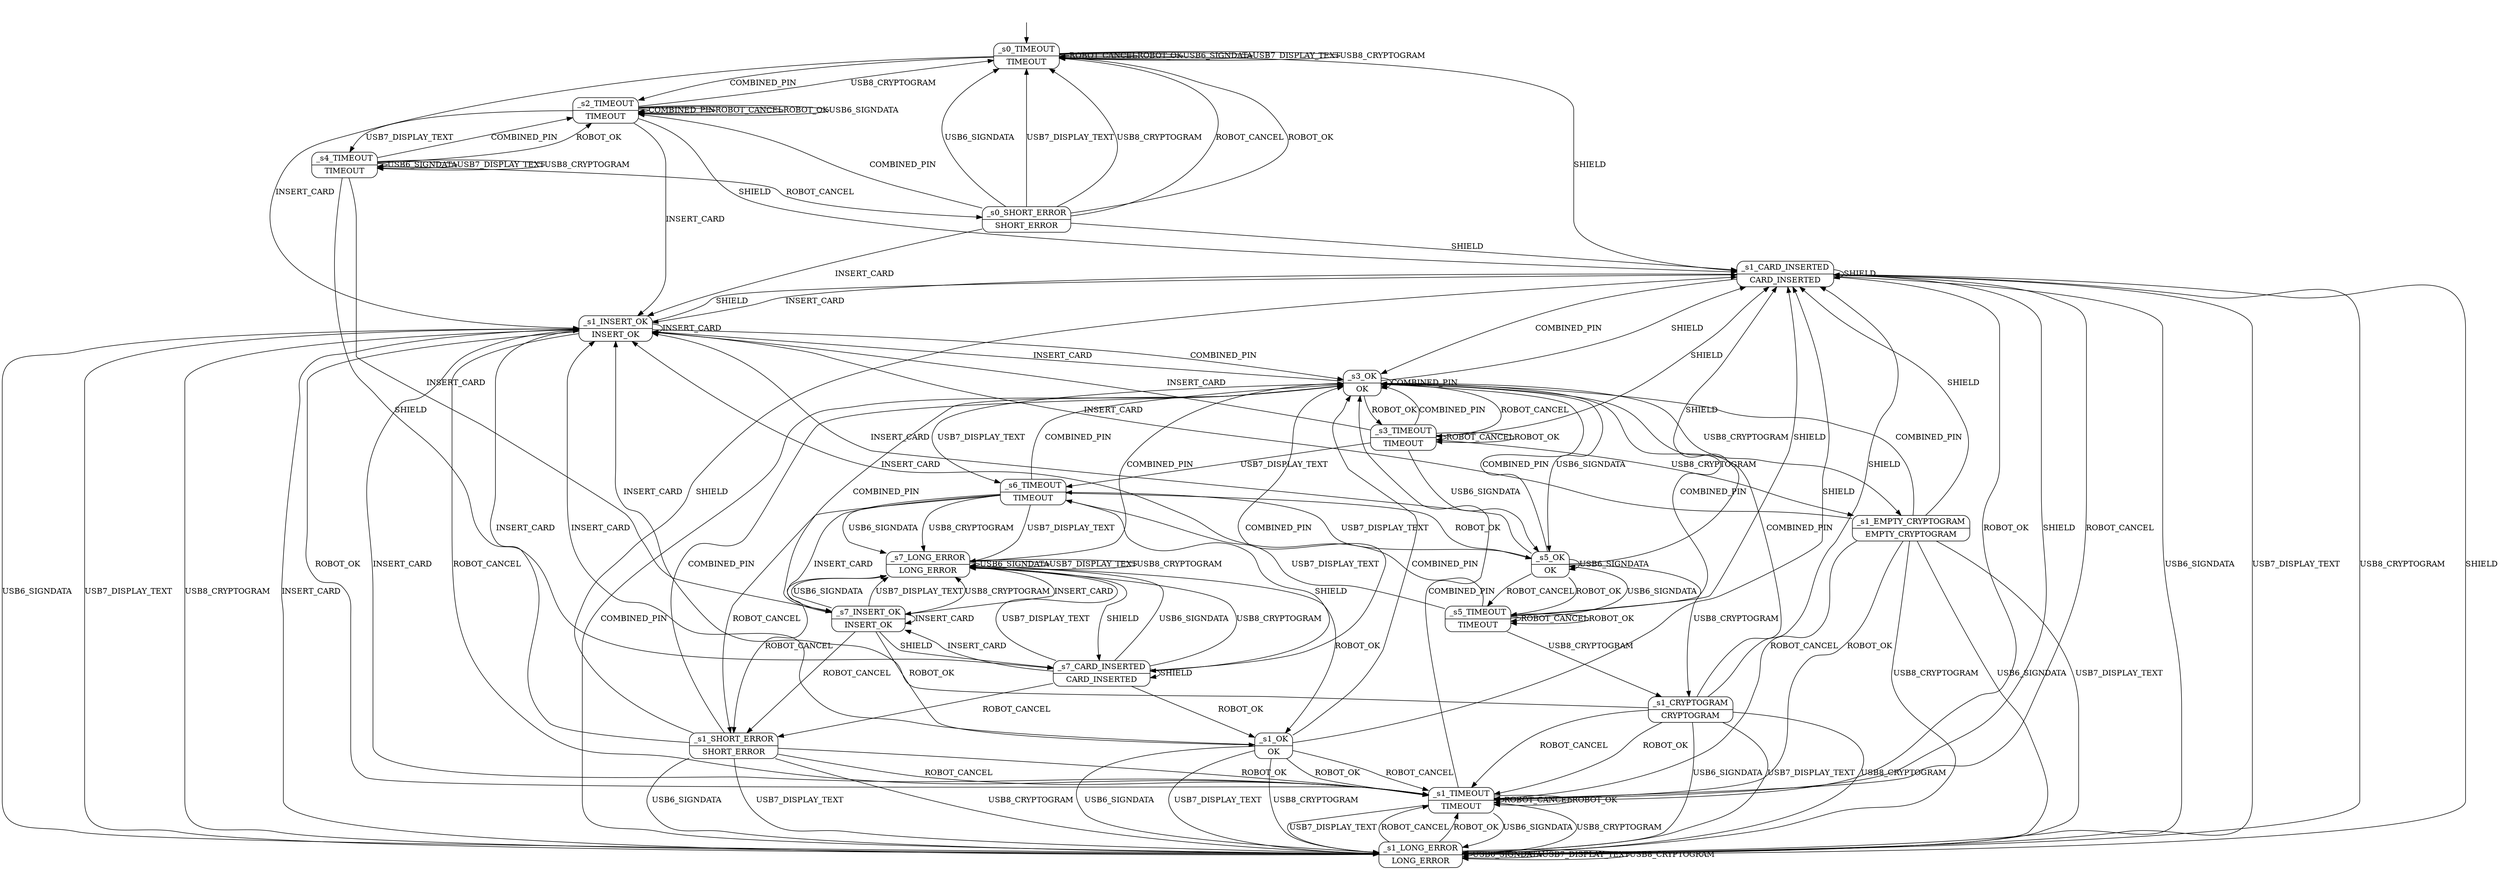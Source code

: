 digraph g {

    __start0 [label="" shape="none"]
    __start0 -> _s0_TIMEOUT

    _s0_SHORT_ERROR [label="{ _s0_SHORT_ERROR | SHORT_ERROR }" shape="record" style="rounded"]
    _s0_TIMEOUT [label="{ _s0_TIMEOUT | TIMEOUT }" shape="record" style="rounded"]
    _s1_CARD_INSERTED [label="{ _s1_CARD_INSERTED | CARD_INSERTED }" shape="record" style="rounded"]
    _s1_CRYPTOGRAM [label="{ _s1_CRYPTOGRAM | CRYPTOGRAM }" shape="record" style="rounded"]
    _s1_EMPTY_CRYPTOGRAM [label="{ _s1_EMPTY_CRYPTOGRAM | EMPTY_CRYPTOGRAM }" shape="record" style="rounded"]
    _s1_INSERT_OK [label="{ _s1_INSERT_OK | INSERT_OK }" shape="record" style="rounded"]
    _s1_LONG_ERROR [label="{ _s1_LONG_ERROR | LONG_ERROR }" shape="record" style="rounded"]
    _s1_OK [label="{ _s1_OK | OK }" shape="record" style="rounded"]
    _s1_SHORT_ERROR [label="{ _s1_SHORT_ERROR | SHORT_ERROR }" shape="record" style="rounded"]
    _s1_TIMEOUT [label="{ _s1_TIMEOUT | TIMEOUT }" shape="record" style="rounded"]
    _s2_TIMEOUT [label="{ _s2_TIMEOUT | TIMEOUT }" shape="record" style="rounded"]
    _s3_OK [label="{ _s3_OK | OK }" shape="record" style="rounded"]
    _s3_TIMEOUT [label="{ _s3_TIMEOUT | TIMEOUT }" shape="record" style="rounded"]
    _s4_TIMEOUT [label="{ _s4_TIMEOUT | TIMEOUT }" shape="record" style="rounded"]
    _s5_OK [label="{ _s5_OK | OK }" shape="record" style="rounded"]
    _s5_TIMEOUT [label="{ _s5_TIMEOUT | TIMEOUT }" shape="record" style="rounded"]
    _s6_TIMEOUT [label="{ _s6_TIMEOUT | TIMEOUT }" shape="record" style="rounded"]
    _s7_CARD_INSERTED [label="{ _s7_CARD_INSERTED | CARD_INSERTED }" shape="record" style="rounded"]
    _s7_INSERT_OK [label="{ _s7_INSERT_OK | INSERT_OK }" shape="record" style="rounded"]
    _s7_LONG_ERROR [label="{ _s7_LONG_ERROR | LONG_ERROR }" shape="record" style="rounded"]

    _s0_SHORT_ERROR -> _s0_TIMEOUT  [label="ROBOT_CANCEL"]
    _s0_SHORT_ERROR -> _s0_TIMEOUT  [label="ROBOT_OK"]
    _s0_SHORT_ERROR -> _s0_TIMEOUT  [label="USB6_SIGNDATA"]
    _s0_SHORT_ERROR -> _s0_TIMEOUT  [label="USB7_DISPLAY_TEXT"]
    _s0_SHORT_ERROR -> _s0_TIMEOUT  [label="USB8_CRYPTOGRAM"]
    _s0_SHORT_ERROR -> _s1_CARD_INSERTED  [label="SHIELD"]
    _s0_SHORT_ERROR -> _s1_INSERT_OK  [label="INSERT_CARD"]
    _s0_SHORT_ERROR -> _s2_TIMEOUT  [label="COMBINED_PIN"]
    _s0_TIMEOUT -> _s0_TIMEOUT  [label="ROBOT_CANCEL"]
    _s0_TIMEOUT -> _s0_TIMEOUT  [label="ROBOT_OK"]
    _s0_TIMEOUT -> _s0_TIMEOUT  [label="USB6_SIGNDATA"]
    _s0_TIMEOUT -> _s0_TIMEOUT  [label="USB7_DISPLAY_TEXT"]
    _s0_TIMEOUT -> _s0_TIMEOUT  [label="USB8_CRYPTOGRAM"]
    _s0_TIMEOUT -> _s1_CARD_INSERTED  [label="SHIELD"]
    _s0_TIMEOUT -> _s1_INSERT_OK  [label="INSERT_CARD"]
    _s0_TIMEOUT -> _s2_TIMEOUT  [label="COMBINED_PIN"]
    _s1_CARD_INSERTED -> _s1_CARD_INSERTED  [label="SHIELD"]
    _s1_CARD_INSERTED -> _s1_INSERT_OK  [label="INSERT_CARD"]
    _s1_CARD_INSERTED -> _s1_LONG_ERROR  [label="USB6_SIGNDATA"]
    _s1_CARD_INSERTED -> _s1_LONG_ERROR  [label="USB7_DISPLAY_TEXT"]
    _s1_CARD_INSERTED -> _s1_LONG_ERROR  [label="USB8_CRYPTOGRAM"]
    _s1_CARD_INSERTED -> _s1_TIMEOUT  [label="ROBOT_CANCEL"]
    _s1_CARD_INSERTED -> _s1_TIMEOUT  [label="ROBOT_OK"]
    _s1_CARD_INSERTED -> _s3_OK  [label="COMBINED_PIN"]
    _s1_CRYPTOGRAM -> _s1_CARD_INSERTED  [label="SHIELD"]
    _s1_CRYPTOGRAM -> _s1_INSERT_OK  [label="INSERT_CARD"]
    _s1_CRYPTOGRAM -> _s1_LONG_ERROR  [label="USB6_SIGNDATA"]
    _s1_CRYPTOGRAM -> _s1_LONG_ERROR  [label="USB7_DISPLAY_TEXT"]
    _s1_CRYPTOGRAM -> _s1_LONG_ERROR  [label="USB8_CRYPTOGRAM"]
    _s1_CRYPTOGRAM -> _s1_TIMEOUT  [label="ROBOT_CANCEL"]
    _s1_CRYPTOGRAM -> _s1_TIMEOUT  [label="ROBOT_OK"]
    _s1_CRYPTOGRAM -> _s3_OK  [label="COMBINED_PIN"]
    _s1_EMPTY_CRYPTOGRAM -> _s1_CARD_INSERTED  [label="SHIELD"]
    _s1_EMPTY_CRYPTOGRAM -> _s1_INSERT_OK  [label="INSERT_CARD"]
    _s1_EMPTY_CRYPTOGRAM -> _s1_LONG_ERROR  [label="USB6_SIGNDATA"]
    _s1_EMPTY_CRYPTOGRAM -> _s1_LONG_ERROR  [label="USB7_DISPLAY_TEXT"]
    _s1_EMPTY_CRYPTOGRAM -> _s1_LONG_ERROR  [label="USB8_CRYPTOGRAM"]
    _s1_EMPTY_CRYPTOGRAM -> _s1_TIMEOUT  [label="ROBOT_CANCEL"]
    _s1_EMPTY_CRYPTOGRAM -> _s1_TIMEOUT  [label="ROBOT_OK"]
    _s1_EMPTY_CRYPTOGRAM -> _s3_OK  [label="COMBINED_PIN"]
    _s1_INSERT_OK -> _s1_CARD_INSERTED  [label="SHIELD"]
    _s1_INSERT_OK -> _s1_INSERT_OK  [label="INSERT_CARD"]
    _s1_INSERT_OK -> _s1_LONG_ERROR  [label="USB6_SIGNDATA"]
    _s1_INSERT_OK -> _s1_LONG_ERROR  [label="USB7_DISPLAY_TEXT"]
    _s1_INSERT_OK -> _s1_LONG_ERROR  [label="USB8_CRYPTOGRAM"]
    _s1_INSERT_OK -> _s1_TIMEOUT  [label="ROBOT_CANCEL"]
    _s1_INSERT_OK -> _s1_TIMEOUT  [label="ROBOT_OK"]
    _s1_INSERT_OK -> _s3_OK  [label="COMBINED_PIN"]
    _s1_LONG_ERROR -> _s1_CARD_INSERTED  [label="SHIELD"]
    _s1_LONG_ERROR -> _s1_INSERT_OK  [label="INSERT_CARD"]
    _s1_LONG_ERROR -> _s1_LONG_ERROR  [label="USB6_SIGNDATA"]
    _s1_LONG_ERROR -> _s1_LONG_ERROR  [label="USB7_DISPLAY_TEXT"]
    _s1_LONG_ERROR -> _s1_LONG_ERROR  [label="USB8_CRYPTOGRAM"]
    _s1_LONG_ERROR -> _s1_TIMEOUT  [label="ROBOT_CANCEL"]
    _s1_LONG_ERROR -> _s1_TIMEOUT  [label="ROBOT_OK"]
    _s1_LONG_ERROR -> _s3_OK  [label="COMBINED_PIN"]
    _s1_OK -> _s1_CARD_INSERTED  [label="SHIELD"]
    _s1_OK -> _s1_INSERT_OK  [label="INSERT_CARD"]
    _s1_OK -> _s1_LONG_ERROR  [label="USB6_SIGNDATA"]
    _s1_OK -> _s1_LONG_ERROR  [label="USB7_DISPLAY_TEXT"]
    _s1_OK -> _s1_LONG_ERROR  [label="USB8_CRYPTOGRAM"]
    _s1_OK -> _s1_TIMEOUT  [label="ROBOT_CANCEL"]
    _s1_OK -> _s1_TIMEOUT  [label="ROBOT_OK"]
    _s1_OK -> _s3_OK  [label="COMBINED_PIN"]
    _s1_SHORT_ERROR -> _s1_CARD_INSERTED  [label="SHIELD"]
    _s1_SHORT_ERROR -> _s1_INSERT_OK  [label="INSERT_CARD"]
    _s1_SHORT_ERROR -> _s1_LONG_ERROR  [label="USB6_SIGNDATA"]
    _s1_SHORT_ERROR -> _s1_LONG_ERROR  [label="USB7_DISPLAY_TEXT"]
    _s1_SHORT_ERROR -> _s1_LONG_ERROR  [label="USB8_CRYPTOGRAM"]
    _s1_SHORT_ERROR -> _s1_TIMEOUT  [label="ROBOT_CANCEL"]
    _s1_SHORT_ERROR -> _s1_TIMEOUT  [label="ROBOT_OK"]
    _s1_SHORT_ERROR -> _s3_OK  [label="COMBINED_PIN"]
    _s1_TIMEOUT -> _s1_CARD_INSERTED  [label="SHIELD"]
    _s1_TIMEOUT -> _s1_INSERT_OK  [label="INSERT_CARD"]
    _s1_TIMEOUT -> _s1_LONG_ERROR  [label="USB6_SIGNDATA"]
    _s1_TIMEOUT -> _s1_LONG_ERROR  [label="USB7_DISPLAY_TEXT"]
    _s1_TIMEOUT -> _s1_LONG_ERROR  [label="USB8_CRYPTOGRAM"]
    _s1_TIMEOUT -> _s1_TIMEOUT  [label="ROBOT_CANCEL"]
    _s1_TIMEOUT -> _s1_TIMEOUT  [label="ROBOT_OK"]
    _s1_TIMEOUT -> _s3_OK  [label="COMBINED_PIN"]
    _s2_TIMEOUT -> _s0_TIMEOUT  [label="USB8_CRYPTOGRAM"]
    _s2_TIMEOUT -> _s1_CARD_INSERTED  [label="SHIELD"]
    _s2_TIMEOUT -> _s1_INSERT_OK  [label="INSERT_CARD"]
    _s2_TIMEOUT -> _s2_TIMEOUT  [label="COMBINED_PIN"]
    _s2_TIMEOUT -> _s2_TIMEOUT  [label="ROBOT_CANCEL"]
    _s2_TIMEOUT -> _s2_TIMEOUT  [label="ROBOT_OK"]
    _s2_TIMEOUT -> _s2_TIMEOUT  [label="USB6_SIGNDATA"]
    _s2_TIMEOUT -> _s4_TIMEOUT  [label="USB7_DISPLAY_TEXT"]
    _s3_OK -> _s1_CARD_INSERTED  [label="SHIELD"]
    _s3_OK -> _s1_EMPTY_CRYPTOGRAM  [label="USB8_CRYPTOGRAM"]
    _s3_OK -> _s1_INSERT_OK  [label="INSERT_CARD"]
    _s3_OK -> _s3_OK  [label="COMBINED_PIN"]
    _s3_OK -> _s3_TIMEOUT  [label="ROBOT_CANCEL"]
    _s3_OK -> _s3_TIMEOUT  [label="ROBOT_OK"]
    _s3_OK -> _s5_OK  [label="USB6_SIGNDATA"]
    _s3_OK -> _s6_TIMEOUT  [label="USB7_DISPLAY_TEXT"]
    _s3_TIMEOUT -> _s1_CARD_INSERTED  [label="SHIELD"]
    _s3_TIMEOUT -> _s1_EMPTY_CRYPTOGRAM  [label="USB8_CRYPTOGRAM"]
    _s3_TIMEOUT -> _s1_INSERT_OK  [label="INSERT_CARD"]
    _s3_TIMEOUT -> _s3_OK  [label="COMBINED_PIN"]
    _s3_TIMEOUT -> _s3_TIMEOUT  [label="ROBOT_CANCEL"]
    _s3_TIMEOUT -> _s3_TIMEOUT  [label="ROBOT_OK"]
    _s3_TIMEOUT -> _s5_OK  [label="USB6_SIGNDATA"]
    _s3_TIMEOUT -> _s6_TIMEOUT  [label="USB7_DISPLAY_TEXT"]
    _s4_TIMEOUT -> _s0_SHORT_ERROR  [label="ROBOT_CANCEL"]
    _s4_TIMEOUT -> _s2_TIMEOUT  [label="COMBINED_PIN"]
    _s4_TIMEOUT -> _s2_TIMEOUT  [label="ROBOT_OK"]
    _s4_TIMEOUT -> _s4_TIMEOUT  [label="USB6_SIGNDATA"]
    _s4_TIMEOUT -> _s4_TIMEOUT  [label="USB7_DISPLAY_TEXT"]
    _s4_TIMEOUT -> _s4_TIMEOUT  [label="USB8_CRYPTOGRAM"]
    _s4_TIMEOUT -> _s7_CARD_INSERTED  [label="SHIELD"]
    _s4_TIMEOUT -> _s7_INSERT_OK  [label="INSERT_CARD"]
    _s5_OK -> _s1_CARD_INSERTED  [label="SHIELD"]
    _s5_OK -> _s1_CRYPTOGRAM  [label="USB8_CRYPTOGRAM"]
    _s5_OK -> _s1_INSERT_OK  [label="INSERT_CARD"]
    _s5_OK -> _s3_OK  [label="COMBINED_PIN"]
    _s5_OK -> _s5_OK  [label="USB6_SIGNDATA"]
    _s5_OK -> _s5_TIMEOUT  [label="ROBOT_CANCEL"]
    _s5_OK -> _s5_TIMEOUT  [label="ROBOT_OK"]
    _s5_OK -> _s6_TIMEOUT  [label="USB7_DISPLAY_TEXT"]
    _s5_TIMEOUT -> _s1_CARD_INSERTED  [label="SHIELD"]
    _s5_TIMEOUT -> _s1_CRYPTOGRAM  [label="USB8_CRYPTOGRAM"]
    _s5_TIMEOUT -> _s1_INSERT_OK  [label="INSERT_CARD"]
    _s5_TIMEOUT -> _s3_OK  [label="COMBINED_PIN"]
    _s5_TIMEOUT -> _s5_OK  [label="USB6_SIGNDATA"]
    _s5_TIMEOUT -> _s5_TIMEOUT  [label="ROBOT_CANCEL"]
    _s5_TIMEOUT -> _s5_TIMEOUT  [label="ROBOT_OK"]
    _s5_TIMEOUT -> _s6_TIMEOUT  [label="USB7_DISPLAY_TEXT"]
    _s6_TIMEOUT -> _s1_SHORT_ERROR  [label="ROBOT_CANCEL"]
    _s6_TIMEOUT -> _s3_OK  [label="COMBINED_PIN"]
    _s6_TIMEOUT -> _s5_OK  [label="ROBOT_OK"]
    _s6_TIMEOUT -> _s7_CARD_INSERTED  [label="SHIELD"]
    _s6_TIMEOUT -> _s7_INSERT_OK  [label="INSERT_CARD"]
    _s6_TIMEOUT -> _s7_LONG_ERROR  [label="USB6_SIGNDATA"]
    _s6_TIMEOUT -> _s7_LONG_ERROR  [label="USB7_DISPLAY_TEXT"]
    _s6_TIMEOUT -> _s7_LONG_ERROR  [label="USB8_CRYPTOGRAM"]
    _s7_CARD_INSERTED -> _s1_OK  [label="ROBOT_OK"]
    _s7_CARD_INSERTED -> _s1_SHORT_ERROR  [label="ROBOT_CANCEL"]
    _s7_CARD_INSERTED -> _s3_OK  [label="COMBINED_PIN"]
    _s7_CARD_INSERTED -> _s7_CARD_INSERTED  [label="SHIELD"]
    _s7_CARD_INSERTED -> _s7_INSERT_OK  [label="INSERT_CARD"]
    _s7_CARD_INSERTED -> _s7_LONG_ERROR  [label="USB6_SIGNDATA"]
    _s7_CARD_INSERTED -> _s7_LONG_ERROR  [label="USB7_DISPLAY_TEXT"]
    _s7_CARD_INSERTED -> _s7_LONG_ERROR  [label="USB8_CRYPTOGRAM"]
    _s7_INSERT_OK -> _s1_OK  [label="ROBOT_OK"]
    _s7_INSERT_OK -> _s1_SHORT_ERROR  [label="ROBOT_CANCEL"]
    _s7_INSERT_OK -> _s3_OK  [label="COMBINED_PIN"]
    _s7_INSERT_OK -> _s7_CARD_INSERTED  [label="SHIELD"]
    _s7_INSERT_OK -> _s7_INSERT_OK  [label="INSERT_CARD"]
    _s7_INSERT_OK -> _s7_LONG_ERROR  [label="USB6_SIGNDATA"]
    _s7_INSERT_OK -> _s7_LONG_ERROR  [label="USB7_DISPLAY_TEXT"]
    _s7_INSERT_OK -> _s7_LONG_ERROR  [label="USB8_CRYPTOGRAM"]
    _s7_LONG_ERROR -> _s1_OK  [label="ROBOT_OK"]
    _s7_LONG_ERROR -> _s1_SHORT_ERROR  [label="ROBOT_CANCEL"]
    _s7_LONG_ERROR -> _s3_OK  [label="COMBINED_PIN"]
    _s7_LONG_ERROR -> _s7_CARD_INSERTED  [label="SHIELD"]
    _s7_LONG_ERROR -> _s7_INSERT_OK  [label="INSERT_CARD"]
    _s7_LONG_ERROR -> _s7_LONG_ERROR  [label="USB6_SIGNDATA"]
    _s7_LONG_ERROR -> _s7_LONG_ERROR  [label="USB7_DISPLAY_TEXT"]
    _s7_LONG_ERROR -> _s7_LONG_ERROR  [label="USB8_CRYPTOGRAM"]
}
